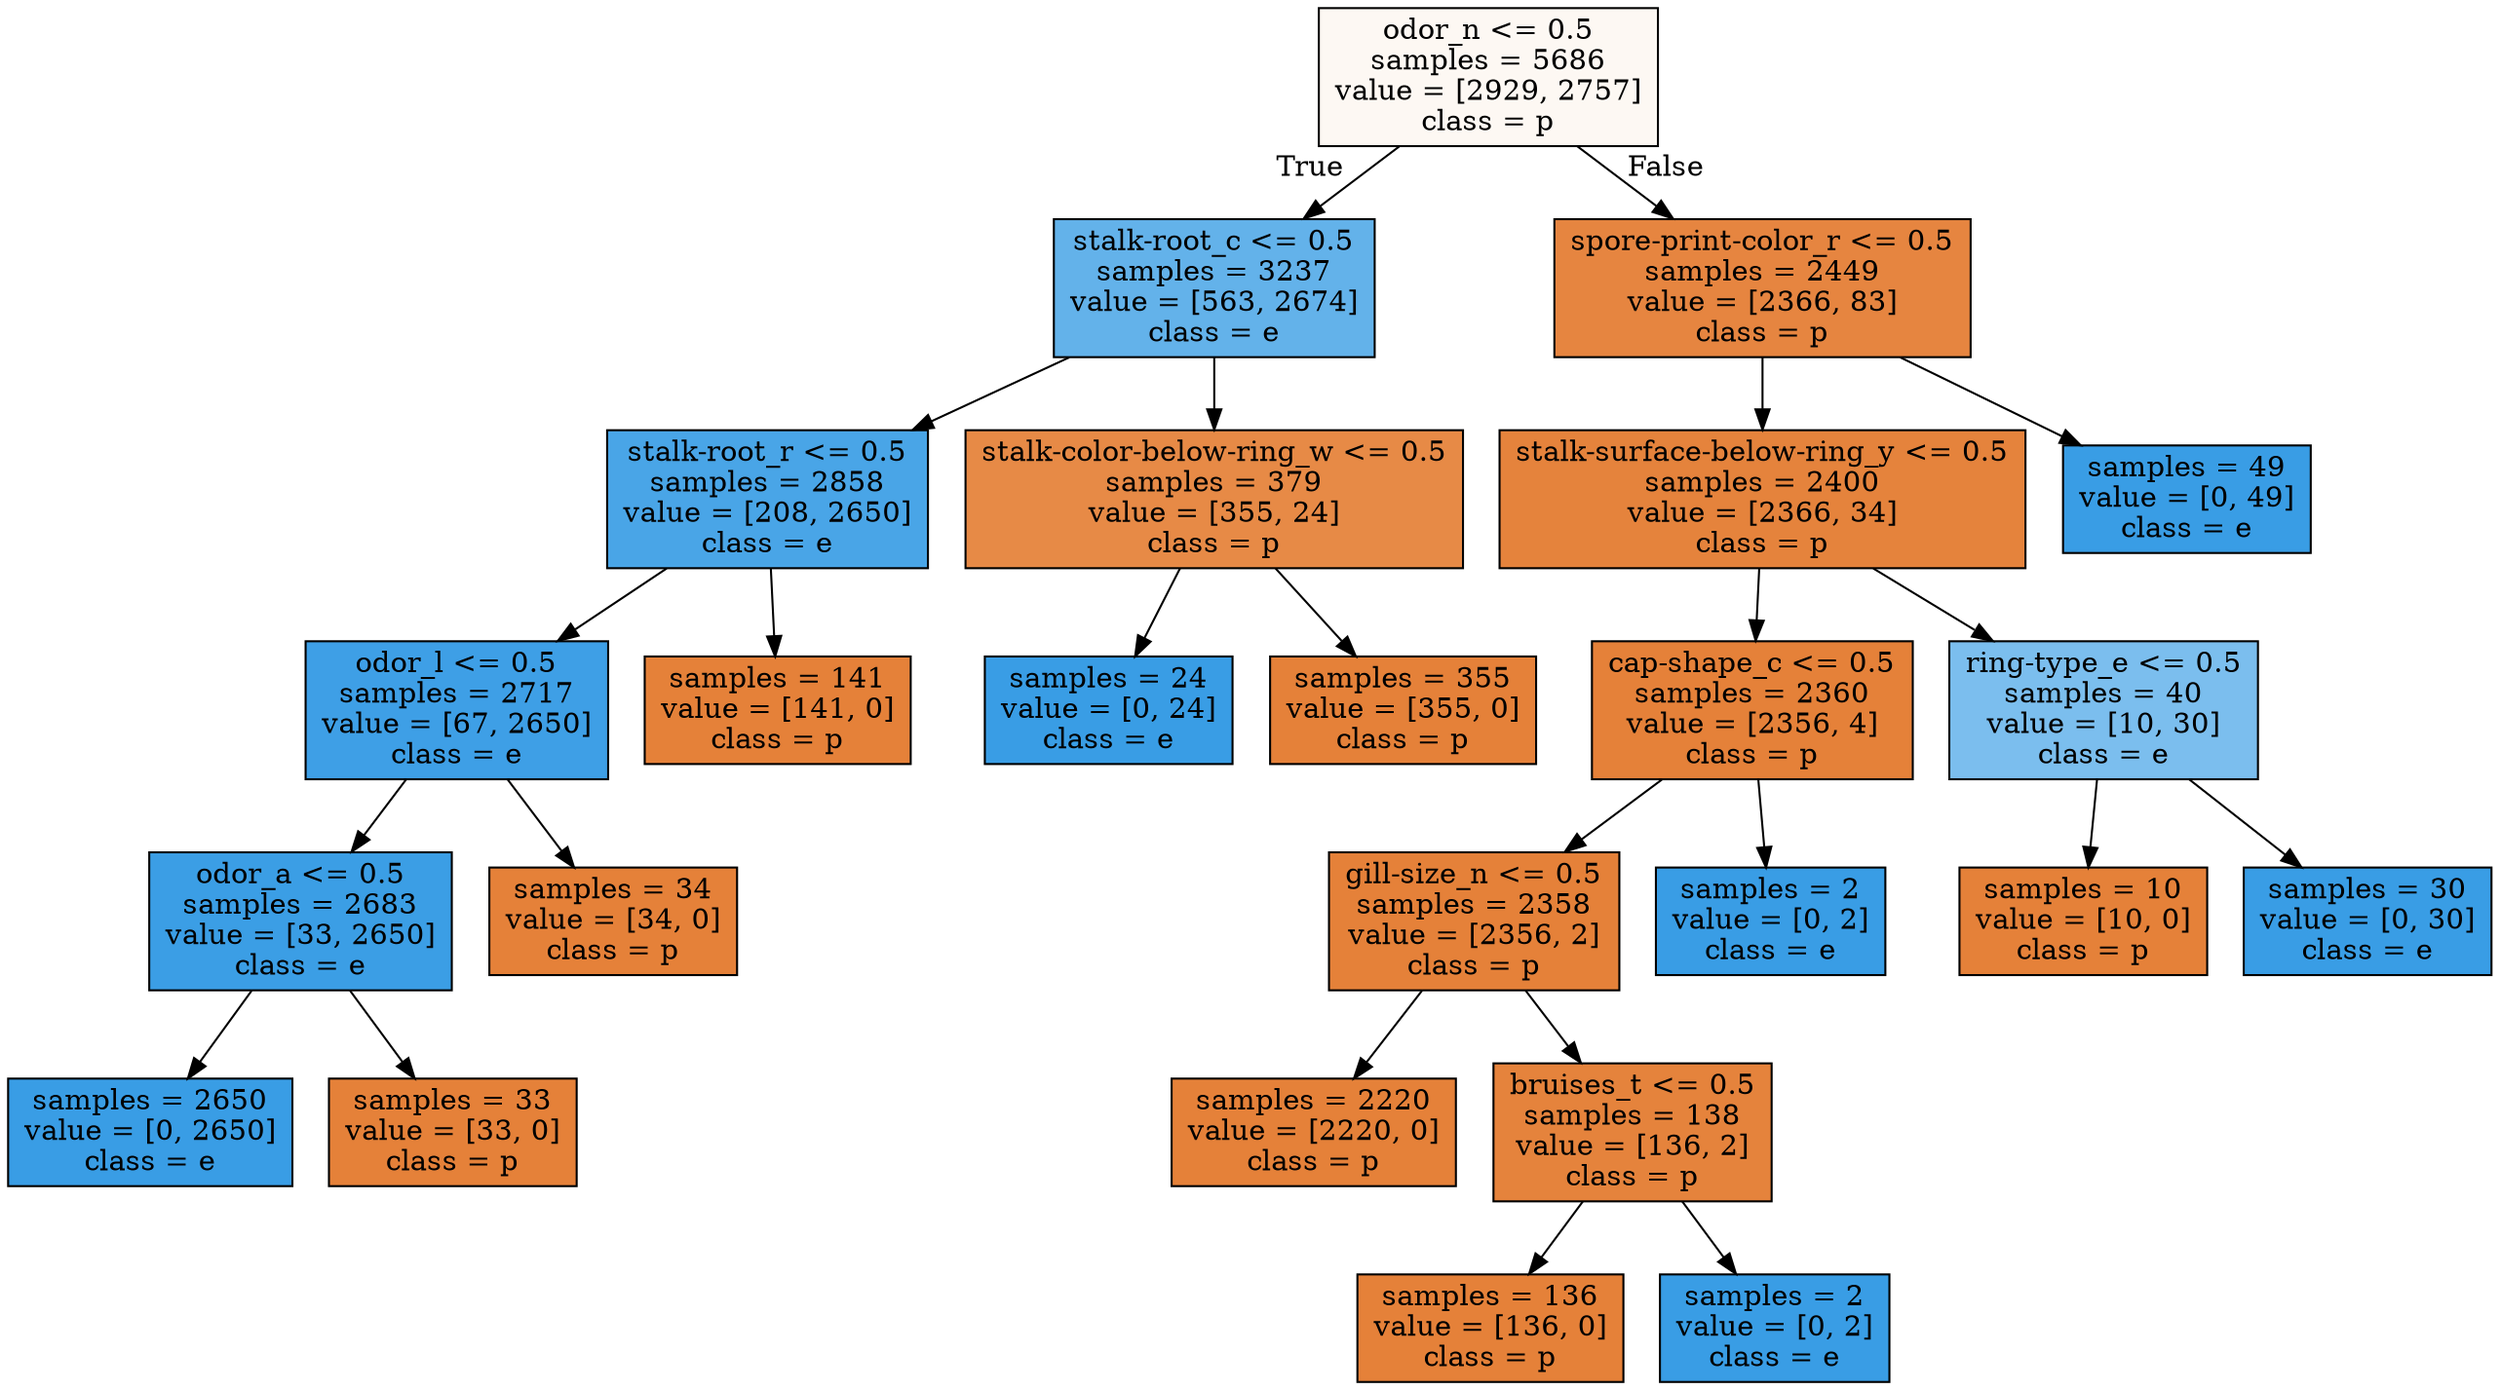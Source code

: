digraph Tree {
node [shape=box, style="filled", color="black"] ;
0 [label="odor_n <= 0.5\nsamples = 5686\nvalue = [2929, 2757]\nclass = p", fillcolor="#fdf8f3"] ;
1 [label="stalk-root_c <= 0.5\nsamples = 3237\nvalue = [563, 2674]\nclass = e", fillcolor="#63b2ea"] ;
0 -> 1 [labeldistance=2.5, labelangle=45, headlabel="True"] ;
2 [label="stalk-root_r <= 0.5\nsamples = 2858\nvalue = [208, 2650]\nclass = e", fillcolor="#49a5e7"] ;
1 -> 2 ;
3 [label="odor_l <= 0.5\nsamples = 2717\nvalue = [67, 2650]\nclass = e", fillcolor="#3e9fe6"] ;
2 -> 3 ;
4 [label="odor_a <= 0.5\nsamples = 2683\nvalue = [33, 2650]\nclass = e", fillcolor="#3b9ee5"] ;
3 -> 4 ;
5 [label="samples = 2650\nvalue = [0, 2650]\nclass = e", fillcolor="#399de5"] ;
4 -> 5 ;
6 [label="samples = 33\nvalue = [33, 0]\nclass = p", fillcolor="#e58139"] ;
4 -> 6 ;
7 [label="samples = 34\nvalue = [34, 0]\nclass = p", fillcolor="#e58139"] ;
3 -> 7 ;
8 [label="samples = 141\nvalue = [141, 0]\nclass = p", fillcolor="#e58139"] ;
2 -> 8 ;
9 [label="stalk-color-below-ring_w <= 0.5\nsamples = 379\nvalue = [355, 24]\nclass = p", fillcolor="#e78a46"] ;
1 -> 9 ;
10 [label="samples = 24\nvalue = [0, 24]\nclass = e", fillcolor="#399de5"] ;
9 -> 10 ;
11 [label="samples = 355\nvalue = [355, 0]\nclass = p", fillcolor="#e58139"] ;
9 -> 11 ;
12 [label="spore-print-color_r <= 0.5\nsamples = 2449\nvalue = [2366, 83]\nclass = p", fillcolor="#e68540"] ;
0 -> 12 [labeldistance=2.5, labelangle=-45, headlabel="False"] ;
13 [label="stalk-surface-below-ring_y <= 0.5\nsamples = 2400\nvalue = [2366, 34]\nclass = p", fillcolor="#e5833c"] ;
12 -> 13 ;
14 [label="cap-shape_c <= 0.5\nsamples = 2360\nvalue = [2356, 4]\nclass = p", fillcolor="#e58139"] ;
13 -> 14 ;
15 [label="gill-size_n <= 0.5\nsamples = 2358\nvalue = [2356, 2]\nclass = p", fillcolor="#e58139"] ;
14 -> 15 ;
16 [label="samples = 2220\nvalue = [2220, 0]\nclass = p", fillcolor="#e58139"] ;
15 -> 16 ;
17 [label="bruises_t <= 0.5\nsamples = 138\nvalue = [136, 2]\nclass = p", fillcolor="#e5833c"] ;
15 -> 17 ;
18 [label="samples = 136\nvalue = [136, 0]\nclass = p", fillcolor="#e58139"] ;
17 -> 18 ;
19 [label="samples = 2\nvalue = [0, 2]\nclass = e", fillcolor="#399de5"] ;
17 -> 19 ;
20 [label="samples = 2\nvalue = [0, 2]\nclass = e", fillcolor="#399de5"] ;
14 -> 20 ;
21 [label="ring-type_e <= 0.5\nsamples = 40\nvalue = [10, 30]\nclass = e", fillcolor="#7bbeee"] ;
13 -> 21 ;
22 [label="samples = 10\nvalue = [10, 0]\nclass = p", fillcolor="#e58139"] ;
21 -> 22 ;
23 [label="samples = 30\nvalue = [0, 30]\nclass = e", fillcolor="#399de5"] ;
21 -> 23 ;
24 [label="samples = 49\nvalue = [0, 49]\nclass = e", fillcolor="#399de5"] ;
12 -> 24 ;
}